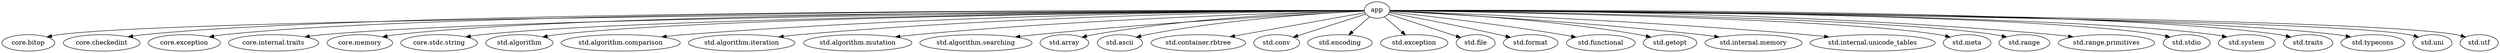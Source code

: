 digraph {
    {
        "app"
        "core.bitop"
        "core.checkedint"
        "core.exception"
        "core.internal.traits"
        "core.memory"
        "core.stdc.string"
        "std.algorithm"
        "std.algorithm.comparison"
        "std.algorithm.iteration"
        "std.algorithm.mutation"
        "std.algorithm.searching"
        "std.array"
        "std.ascii"
        "std.container.rbtree"
        "std.conv"
        "std.encoding"
        "std.exception"
        "std.file"
        "std.format"
        "std.functional"
        "std.getopt"
        "std.internal.memory"
        "std.internal.unicode_tables"
        "std.meta"
        "std.range"
        "std.range.primitives"
        "std.stdio"
        "std.system"
        "std.traits"
        "std.typecons"
        "std.uni"
        "std.utf"
    }
    "app" -> "core.bitop";
    "app" -> "core.checkedint";
    "app" -> "core.exception";
    "app" -> "core.internal.traits";
    "app" -> "core.memory";
    "app" -> "core.stdc.string";
    "app" -> "std.algorithm";
    "app" -> "std.algorithm.comparison";
    "app" -> "std.algorithm.iteration";
    "app" -> "std.algorithm.mutation";
    "app" -> "std.algorithm.searching";
    "app" -> "std.array";
    "app" -> "std.ascii";
    "app" -> "std.container.rbtree";
    "app" -> "std.conv";
    "app" -> "std.encoding";
    "app" -> "std.exception";
    "app" -> "std.file";
    "app" -> "std.format";
    "app" -> "std.functional";
    "app" -> "std.getopt";
    "app" -> "std.internal.memory";
    "app" -> "std.internal.unicode_tables";
    "app" -> "std.meta";
    "app" -> "std.range";
    "app" -> "std.range.primitives";
    "app" -> "std.stdio";
    "app" -> "std.system";
    "app" -> "std.traits";
    "app" -> "std.typecons";
    "app" -> "std.uni";
    "app" -> "std.utf";
}
